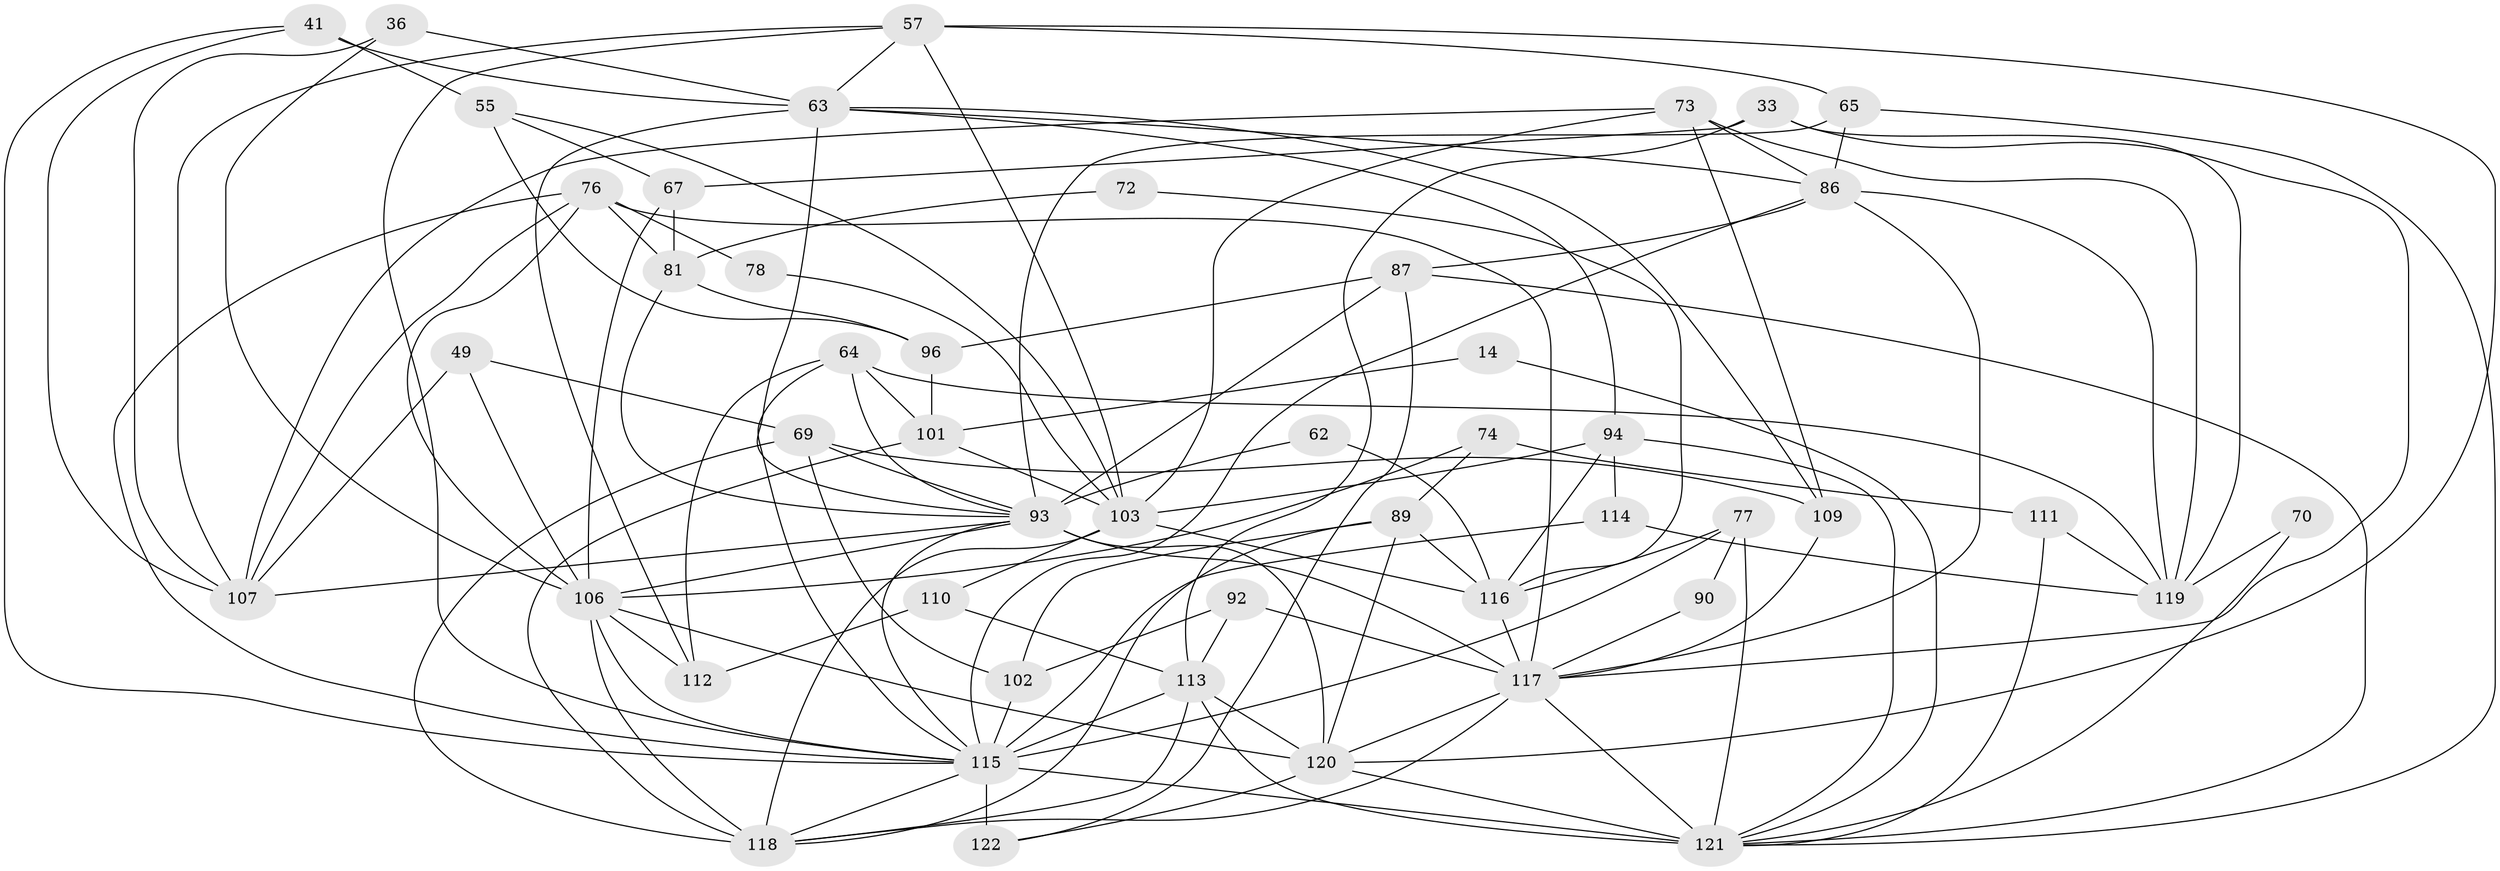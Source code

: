 // original degree distribution, {3: 0.28688524590163933, 4: 0.28688524590163933, 5: 0.23770491803278687, 6: 0.08196721311475409, 2: 0.09016393442622951, 9: 0.00819672131147541, 7: 0.00819672131147541}
// Generated by graph-tools (version 1.1) at 2025/54/03/04/25 21:54:44]
// undirected, 48 vertices, 127 edges
graph export_dot {
graph [start="1"]
  node [color=gray90,style=filled];
  14;
  33;
  36;
  41;
  49;
  55 [super="+19"];
  57 [super="+27"];
  62;
  63 [super="+16+28"];
  64;
  65;
  67;
  69 [super="+35"];
  70;
  72;
  73 [super="+54"];
  74;
  76 [super="+30"];
  77;
  78;
  81;
  86 [super="+60+59"];
  87 [super="+10"];
  89;
  90;
  92;
  93 [super="+42+80+52"];
  94 [super="+37"];
  96;
  101 [super="+12"];
  102 [super="+88+95"];
  103 [super="+79+11"];
  106 [super="+91"];
  107 [super="+75"];
  109;
  110;
  111;
  112 [super="+97"];
  113 [super="+26+108"];
  114;
  115 [super="+104+83+71"];
  116 [super="+18"];
  117 [super="+98+85"];
  118 [super="+8+84"];
  119 [super="+56+99"];
  120 [super="+31+50+43"];
  121 [super="+51+100+47"];
  122 [super="+105"];
  14 -- 121;
  14 -- 101;
  33 -- 67;
  33 -- 117;
  33 -- 113;
  33 -- 119 [weight=2];
  36 -- 107;
  36 -- 106;
  36 -- 63;
  41 -- 55 [weight=2];
  41 -- 63;
  41 -- 115;
  41 -- 107;
  49 -- 107;
  49 -- 106;
  49 -- 69;
  55 -- 103;
  55 -- 96;
  55 -- 67;
  57 -- 103;
  57 -- 120;
  57 -- 65;
  57 -- 115;
  57 -- 107;
  57 -- 63;
  62 -- 116;
  62 -- 93;
  63 -- 94 [weight=2];
  63 -- 109;
  63 -- 112 [weight=2];
  63 -- 93 [weight=3];
  63 -- 86;
  64 -- 119;
  64 -- 101;
  64 -- 112;
  64 -- 93;
  64 -- 115;
  65 -- 86 [weight=2];
  65 -- 121;
  65 -- 93;
  67 -- 81;
  67 -- 106;
  69 -- 109;
  69 -- 102 [weight=2];
  69 -- 118;
  69 -- 93;
  70 -- 121;
  70 -- 119 [weight=2];
  72 -- 81;
  72 -- 116;
  73 -- 107;
  73 -- 109;
  73 -- 103;
  73 -- 119;
  73 -- 86;
  74 -- 111;
  74 -- 89;
  74 -- 106;
  76 -- 81;
  76 -- 78;
  76 -- 106;
  76 -- 107;
  76 -- 117 [weight=3];
  76 -- 115 [weight=3];
  77 -- 90;
  77 -- 116;
  77 -- 121;
  77 -- 115;
  78 -- 103;
  81 -- 96;
  81 -- 93;
  86 -- 115 [weight=2];
  86 -- 117;
  86 -- 87 [weight=2];
  86 -- 119;
  87 -- 122 [weight=2];
  87 -- 96;
  87 -- 121;
  87 -- 93;
  89 -- 120;
  89 -- 116;
  89 -- 118;
  89 -- 102;
  90 -- 117;
  92 -- 113;
  92 -- 117;
  92 -- 102;
  93 -- 117 [weight=5];
  93 -- 106;
  93 -- 107 [weight=2];
  93 -- 115;
  93 -- 120 [weight=3];
  94 -- 116;
  94 -- 121;
  94 -- 114;
  94 -- 103;
  96 -- 101;
  101 -- 103;
  101 -- 118;
  102 -- 115 [weight=4];
  103 -- 116 [weight=3];
  103 -- 110 [weight=2];
  103 -- 118;
  106 -- 112;
  106 -- 118 [weight=3];
  106 -- 120;
  106 -- 115;
  109 -- 117;
  110 -- 113 [weight=3];
  110 -- 112;
  111 -- 121;
  111 -- 119;
  113 -- 121;
  113 -- 118;
  113 -- 120;
  113 -- 115;
  114 -- 115;
  114 -- 119;
  115 -- 122 [weight=4];
  115 -- 118;
  115 -- 121;
  116 -- 117 [weight=2];
  117 -- 118 [weight=2];
  117 -- 121 [weight=4];
  117 -- 120;
  120 -- 121;
  120 -- 122;
}
